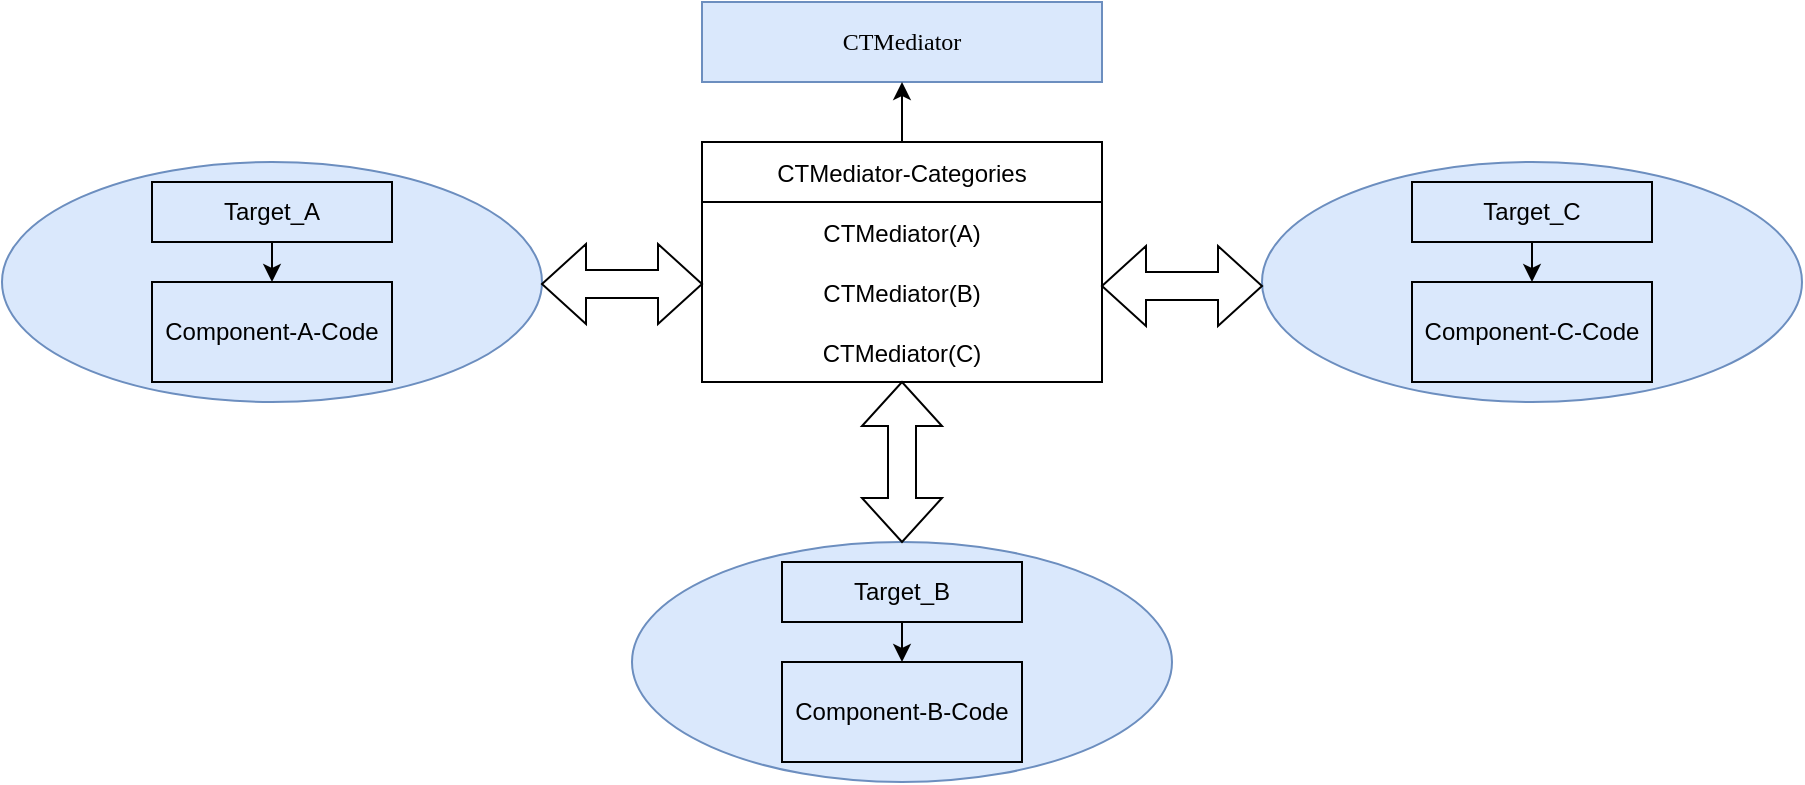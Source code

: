 <mxfile version="16.4.2" type="device"><diagram id="KP_eHpX8NWTHpHD3oFur" name="Page-1"><mxGraphModel dx="1390" dy="620" grid="1" gridSize="10" guides="1" tooltips="1" connect="1" arrows="1" fold="1" page="1" pageScale="1" pageWidth="1200" pageHeight="1920" math="0" shadow="0"><root><mxCell id="0"/><mxCell id="1" parent="0"/><mxCell id="yURYBBizE7nuUKafGt3o-34" value="" style="ellipse;whiteSpace=wrap;html=1;fillColor=#dae8fc;strokeColor=#6c8ebf;" vertex="1" parent="1"><mxGeometry x="365" y="390" width="270" height="120" as="geometry"/></mxCell><mxCell id="yURYBBizE7nuUKafGt3o-30" value="" style="ellipse;whiteSpace=wrap;html=1;fillColor=#dae8fc;strokeColor=#6c8ebf;" vertex="1" parent="1"><mxGeometry x="50" y="200" width="270" height="120" as="geometry"/></mxCell><mxCell id="yURYBBizE7nuUKafGt3o-27" value="Component-A-Code" style="rounded=0;whiteSpace=wrap;html=1;fillColor=none;" vertex="1" parent="1"><mxGeometry x="125" y="260" width="120" height="50" as="geometry"/></mxCell><mxCell id="yURYBBizE7nuUKafGt3o-28" value="Target_A" style="rounded=0;whiteSpace=wrap;html=1;fillColor=none;" vertex="1" parent="1"><mxGeometry x="125" y="210" width="120" height="30" as="geometry"/></mxCell><mxCell id="yURYBBizE7nuUKafGt3o-32" value="Component-B-Code" style="rounded=0;whiteSpace=wrap;html=1;fillColor=none;" vertex="1" parent="1"><mxGeometry x="440" y="450" width="120" height="50" as="geometry"/></mxCell><mxCell id="yURYBBizE7nuUKafGt3o-33" value="Target_B" style="rounded=0;whiteSpace=wrap;html=1;fillColor=none;" vertex="1" parent="1"><mxGeometry x="440" y="400" width="120" height="30" as="geometry"/></mxCell><mxCell id="yURYBBizE7nuUKafGt3o-36" value="" style="endArrow=classic;html=1;rounded=0;entryX=0.5;entryY=0;entryDx=0;entryDy=0;exitX=0.5;exitY=1;exitDx=0;exitDy=0;" edge="1" parent="1" source="yURYBBizE7nuUKafGt3o-28" target="yURYBBizE7nuUKafGt3o-27"><mxGeometry width="50" height="50" relative="1" as="geometry"><mxPoint x="455" y="190" as="sourcePoint"/><mxPoint x="505" y="140" as="targetPoint"/></mxGeometry></mxCell><mxCell id="yURYBBizE7nuUKafGt3o-37" value="" style="endArrow=classic;html=1;rounded=0;entryX=0.5;entryY=0;entryDx=0;entryDy=0;" edge="1" parent="1" source="yURYBBizE7nuUKafGt3o-33" target="yURYBBizE7nuUKafGt3o-32"><mxGeometry width="50" height="50" relative="1" as="geometry"><mxPoint x="450" y="340" as="sourcePoint"/><mxPoint x="500" y="290" as="targetPoint"/></mxGeometry></mxCell><mxCell id="yURYBBizE7nuUKafGt3o-38" value="" style="ellipse;whiteSpace=wrap;html=1;fillColor=#dae8fc;strokeColor=#6c8ebf;" vertex="1" parent="1"><mxGeometry x="680" y="200" width="270" height="120" as="geometry"/></mxCell><mxCell id="yURYBBizE7nuUKafGt3o-39" value="Component-C-Code" style="rounded=0;whiteSpace=wrap;html=1;fillColor=none;" vertex="1" parent="1"><mxGeometry x="755" y="260" width="120" height="50" as="geometry"/></mxCell><mxCell id="yURYBBizE7nuUKafGt3o-40" value="Target_C" style="rounded=0;whiteSpace=wrap;html=1;fillColor=none;" vertex="1" parent="1"><mxGeometry x="755" y="210" width="120" height="30" as="geometry"/></mxCell><mxCell id="yURYBBizE7nuUKafGt3o-41" value="" style="endArrow=classic;html=1;rounded=0;entryX=0.5;entryY=0;entryDx=0;entryDy=0;" edge="1" parent="1" source="yURYBBizE7nuUKafGt3o-40" target="yURYBBizE7nuUKafGt3o-39"><mxGeometry width="50" height="50" relative="1" as="geometry"><mxPoint x="460" y="350" as="sourcePoint"/><mxPoint x="510" y="300" as="targetPoint"/></mxGeometry></mxCell><mxCell id="yURYBBizE7nuUKafGt3o-42" value="&lt;p style=&quot;margin: 0px; font-stretch: normal; line-height: normal; font-family: menlo;&quot;&gt;CTMediator&lt;/p&gt;" style="rounded=0;whiteSpace=wrap;html=1;fillColor=#dae8fc;strokeColor=#6c8ebf;fontColor=#000000;labelBackgroundColor=none;" vertex="1" parent="1"><mxGeometry x="400" y="120" width="200" height="40" as="geometry"/></mxCell><mxCell id="yURYBBizE7nuUKafGt3o-52" value="" style="edgeStyle=orthogonalEdgeStyle;rounded=0;orthogonalLoop=1;jettySize=auto;html=1;fontColor=#000000;" edge="1" parent="1" source="yURYBBizE7nuUKafGt3o-44" target="yURYBBizE7nuUKafGt3o-42"><mxGeometry relative="1" as="geometry"/></mxCell><mxCell id="yURYBBizE7nuUKafGt3o-44" value="CTMediator-Categories" style="swimlane;fontStyle=0;childLayout=stackLayout;horizontal=1;startSize=30;horizontalStack=0;resizeParent=1;resizeParentMax=0;resizeLast=0;collapsible=1;marginBottom=0;labelBackgroundColor=none;fontColor=#000000;fillColor=none;" vertex="1" parent="1"><mxGeometry x="400" y="190" width="200" height="120" as="geometry"/></mxCell><mxCell id="yURYBBizE7nuUKafGt3o-45" value="CTMediator(A)" style="text;strokeColor=none;fillColor=none;align=center;verticalAlign=middle;spacingLeft=4;spacingRight=4;overflow=hidden;points=[[0,0.5],[1,0.5]];portConstraint=eastwest;rotatable=0;labelBackgroundColor=none;fontColor=#000000;" vertex="1" parent="yURYBBizE7nuUKafGt3o-44"><mxGeometry y="30" width="200" height="30" as="geometry"/></mxCell><mxCell id="yURYBBizE7nuUKafGt3o-46" value="CTMediator(B)" style="text;strokeColor=none;fillColor=none;align=center;verticalAlign=middle;spacingLeft=4;spacingRight=4;overflow=hidden;points=[[0,0.5],[1,0.5]];portConstraint=eastwest;rotatable=0;labelBackgroundColor=none;fontColor=#000000;" vertex="1" parent="yURYBBizE7nuUKafGt3o-44"><mxGeometry y="60" width="200" height="30" as="geometry"/></mxCell><mxCell id="yURYBBizE7nuUKafGt3o-47" value="CTMediator(C)" style="text;strokeColor=none;fillColor=none;align=center;verticalAlign=middle;spacingLeft=4;spacingRight=4;overflow=hidden;points=[[0,0.5],[1,0.5]];portConstraint=eastwest;rotatable=0;labelBackgroundColor=none;fontColor=#000000;" vertex="1" parent="yURYBBizE7nuUKafGt3o-44"><mxGeometry y="90" width="200" height="30" as="geometry"/></mxCell><mxCell id="yURYBBizE7nuUKafGt3o-48" value="" style="html=1;shadow=0;dashed=0;align=center;verticalAlign=middle;shape=mxgraph.arrows2.twoWayArrow;dy=0.65;dx=22;labelBackgroundColor=none;fontColor=#000000;fillColor=none;" vertex="1" parent="1"><mxGeometry x="600" y="242" width="80" height="40" as="geometry"/></mxCell><mxCell id="yURYBBizE7nuUKafGt3o-49" value="" style="html=1;shadow=0;dashed=0;align=center;verticalAlign=middle;shape=mxgraph.arrows2.twoWayArrow;dy=0.65;dx=22;labelBackgroundColor=none;fontColor=#000000;fillColor=none;" vertex="1" parent="1"><mxGeometry x="320" y="241" width="80" height="40" as="geometry"/></mxCell><mxCell id="yURYBBizE7nuUKafGt3o-51" value="" style="html=1;shadow=0;dashed=0;align=center;verticalAlign=middle;shape=mxgraph.arrows2.twoWayArrow;dy=0.65;dx=22;labelBackgroundColor=none;fontColor=#000000;fillColor=none;rotation=90;" vertex="1" parent="1"><mxGeometry x="460" y="330" width="80" height="40" as="geometry"/></mxCell></root></mxGraphModel></diagram></mxfile>